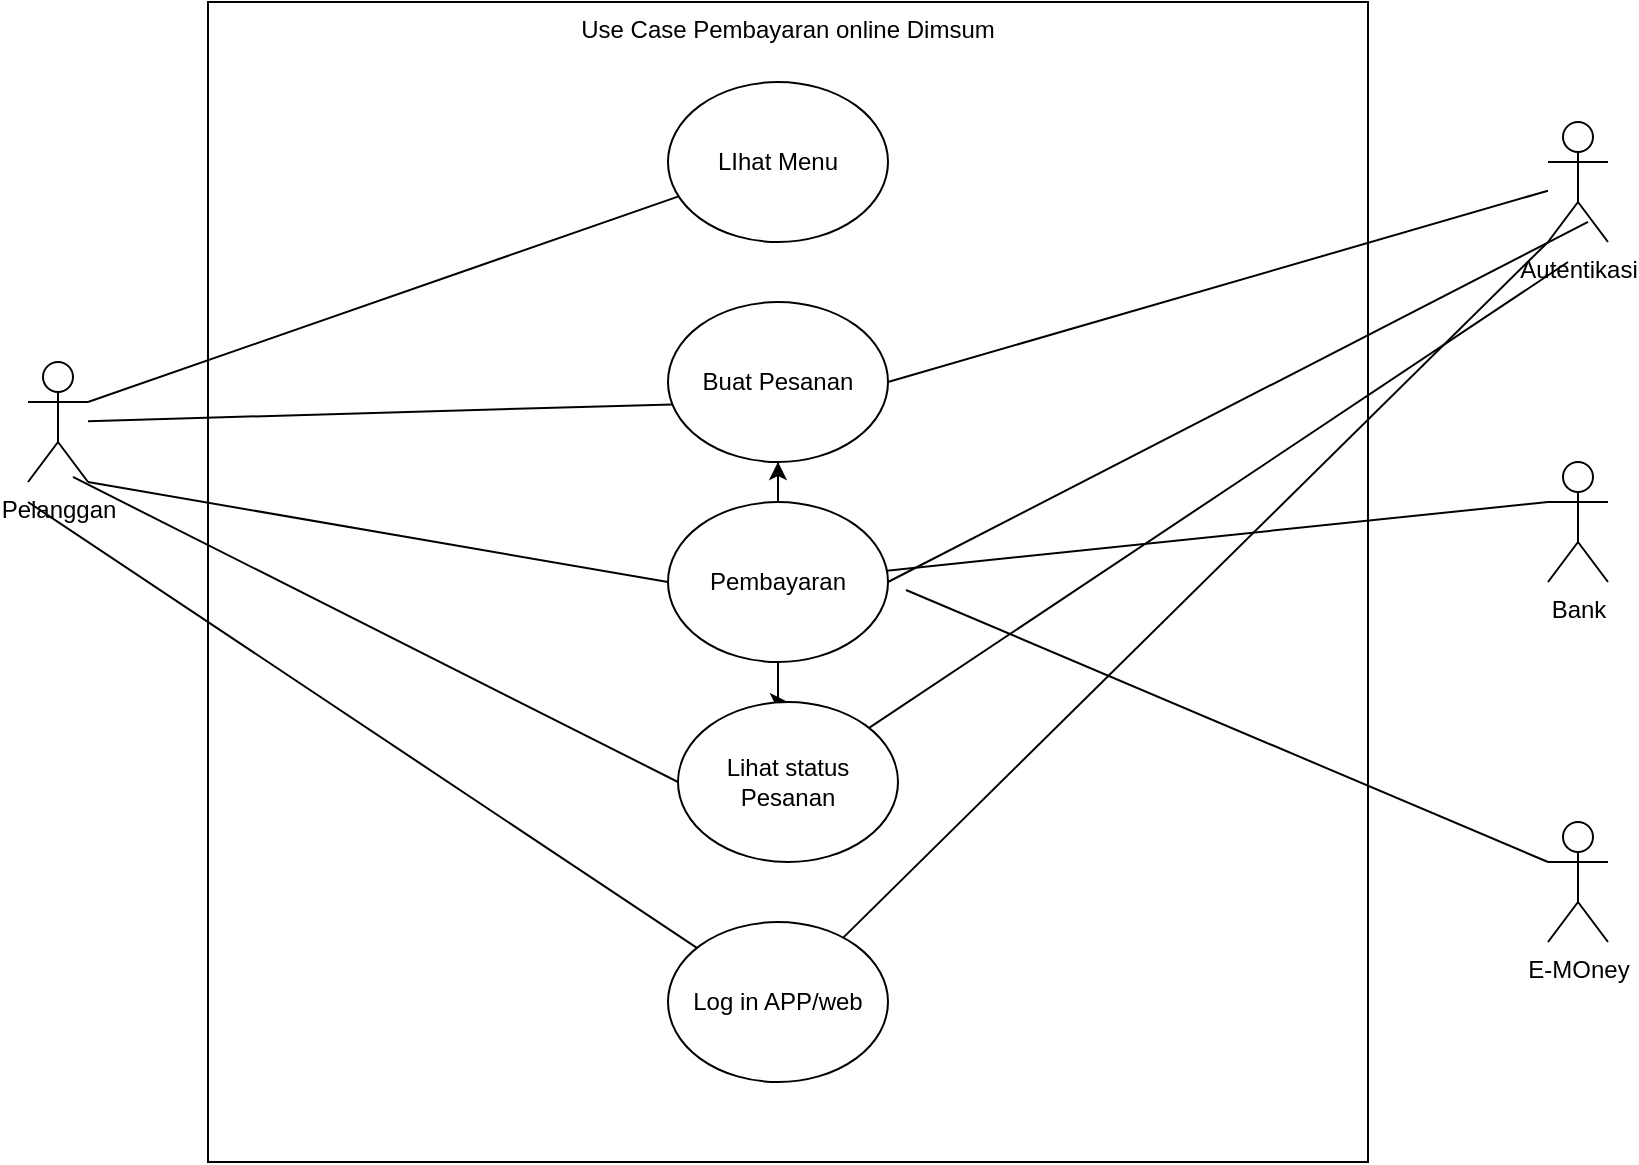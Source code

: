 <mxfile version="24.7.17">
  <diagram name="Page-1" id="BhRPHUS0l54udLJ2eQ2l">
    <mxGraphModel dx="934" dy="539" grid="1" gridSize="10" guides="1" tooltips="1" connect="1" arrows="1" fold="1" page="1" pageScale="1" pageWidth="850" pageHeight="1100" math="0" shadow="0">
      <root>
        <mxCell id="0" />
        <mxCell id="1" parent="0" />
        <mxCell id="IHSmPrDhmEadpVmLW_by-4" value="Pelanggan" style="shape=umlActor;verticalLabelPosition=bottom;verticalAlign=top;html=1;" vertex="1" parent="1">
          <mxGeometry x="140" y="260" width="30" height="60" as="geometry" />
        </mxCell>
        <mxCell id="IHSmPrDhmEadpVmLW_by-5" value="Autentikasi" style="shape=umlActor;verticalLabelPosition=bottom;verticalAlign=top;html=1;" vertex="1" parent="1">
          <mxGeometry x="900" y="140" width="30" height="60" as="geometry" />
        </mxCell>
        <mxCell id="IHSmPrDhmEadpVmLW_by-11" value="Use Case Pembayaran online Dimsum&lt;div&gt;&lt;br&gt;&lt;/div&gt;" style="whiteSpace=wrap;html=1;aspect=fixed;verticalAlign=top;" vertex="1" parent="1">
          <mxGeometry x="230" y="80" width="580" height="580" as="geometry" />
        </mxCell>
        <mxCell id="IHSmPrDhmEadpVmLW_by-12" value="LIhat Menu" style="ellipse;whiteSpace=wrap;html=1;" vertex="1" parent="1">
          <mxGeometry x="460" y="120" width="110" height="80" as="geometry" />
        </mxCell>
        <mxCell id="IHSmPrDhmEadpVmLW_by-13" value="Buat Pesanan" style="ellipse;whiteSpace=wrap;html=1;" vertex="1" parent="1">
          <mxGeometry x="460" y="230" width="110" height="80" as="geometry" />
        </mxCell>
        <mxCell id="IHSmPrDhmEadpVmLW_by-37" value="" style="edgeStyle=orthogonalEdgeStyle;rounded=0;orthogonalLoop=1;jettySize=auto;html=1;" edge="1" parent="1" source="IHSmPrDhmEadpVmLW_by-14" target="IHSmPrDhmEadpVmLW_by-13">
          <mxGeometry relative="1" as="geometry" />
        </mxCell>
        <mxCell id="IHSmPrDhmEadpVmLW_by-38" value="" style="edgeStyle=orthogonalEdgeStyle;rounded=0;orthogonalLoop=1;jettySize=auto;html=1;" edge="1" parent="1" source="IHSmPrDhmEadpVmLW_by-14" target="IHSmPrDhmEadpVmLW_by-15">
          <mxGeometry relative="1" as="geometry" />
        </mxCell>
        <mxCell id="IHSmPrDhmEadpVmLW_by-14" value="Pembayaran" style="ellipse;whiteSpace=wrap;html=1;" vertex="1" parent="1">
          <mxGeometry x="460" y="330" width="110" height="80" as="geometry" />
        </mxCell>
        <mxCell id="IHSmPrDhmEadpVmLW_by-15" value="Lihat status Pesanan" style="ellipse;whiteSpace=wrap;html=1;" vertex="1" parent="1">
          <mxGeometry x="465" y="430" width="110" height="80" as="geometry" />
        </mxCell>
        <mxCell id="IHSmPrDhmEadpVmLW_by-16" value="Bank" style="shape=umlActor;verticalLabelPosition=bottom;verticalAlign=top;html=1;" vertex="1" parent="1">
          <mxGeometry x="900" y="310" width="30" height="60" as="geometry" />
        </mxCell>
        <mxCell id="IHSmPrDhmEadpVmLW_by-18" value="E-MOney" style="shape=umlActor;verticalLabelPosition=bottom;verticalAlign=top;html=1;" vertex="1" parent="1">
          <mxGeometry x="900" y="490" width="30" height="60" as="geometry" />
        </mxCell>
        <mxCell id="IHSmPrDhmEadpVmLW_by-24" value="" style="endArrow=none;html=1;rounded=0;entryX=0.019;entryY=0.64;entryDx=0;entryDy=0;entryPerimeter=0;" edge="1" parent="1" source="IHSmPrDhmEadpVmLW_by-4" target="IHSmPrDhmEadpVmLW_by-13">
          <mxGeometry width="50" height="50" relative="1" as="geometry">
            <mxPoint x="310" y="260" as="sourcePoint" />
            <mxPoint x="360" y="210" as="targetPoint" />
          </mxGeometry>
        </mxCell>
        <mxCell id="IHSmPrDhmEadpVmLW_by-25" value="" style="endArrow=none;html=1;rounded=0;exitX=1;exitY=1;exitDx=0;exitDy=0;exitPerimeter=0;entryX=0;entryY=0.5;entryDx=0;entryDy=0;" edge="1" parent="1" source="IHSmPrDhmEadpVmLW_by-4" target="IHSmPrDhmEadpVmLW_by-14">
          <mxGeometry width="50" height="50" relative="1" as="geometry">
            <mxPoint x="320" y="270" as="sourcePoint" />
            <mxPoint x="370" y="220" as="targetPoint" />
          </mxGeometry>
        </mxCell>
        <mxCell id="IHSmPrDhmEadpVmLW_by-26" value="" style="endArrow=none;html=1;rounded=0;exitX=0.749;exitY=0.958;exitDx=0;exitDy=0;exitPerimeter=0;entryX=0;entryY=0.5;entryDx=0;entryDy=0;" edge="1" parent="1" source="IHSmPrDhmEadpVmLW_by-4" target="IHSmPrDhmEadpVmLW_by-15">
          <mxGeometry width="50" height="50" relative="1" as="geometry">
            <mxPoint x="330" y="280" as="sourcePoint" />
            <mxPoint x="380" y="230" as="targetPoint" />
          </mxGeometry>
        </mxCell>
        <mxCell id="IHSmPrDhmEadpVmLW_by-27" value="" style="endArrow=none;html=1;rounded=0;exitX=1;exitY=0.5;exitDx=0;exitDy=0;" edge="1" parent="1" source="IHSmPrDhmEadpVmLW_by-13" target="IHSmPrDhmEadpVmLW_by-5">
          <mxGeometry width="50" height="50" relative="1" as="geometry">
            <mxPoint x="340" y="290" as="sourcePoint" />
            <mxPoint x="390" y="240" as="targetPoint" />
          </mxGeometry>
        </mxCell>
        <mxCell id="IHSmPrDhmEadpVmLW_by-28" value="" style="endArrow=none;html=1;rounded=0;" edge="1" parent="1" target="IHSmPrDhmEadpVmLW_by-35">
          <mxGeometry width="50" height="50" relative="1" as="geometry">
            <mxPoint x="140" y="330" as="sourcePoint" />
            <mxPoint x="400" y="250" as="targetPoint" />
          </mxGeometry>
        </mxCell>
        <mxCell id="IHSmPrDhmEadpVmLW_by-29" value="" style="endArrow=none;html=1;rounded=0;entryX=0;entryY=0.333;entryDx=0;entryDy=0;entryPerimeter=0;" edge="1" parent="1" source="IHSmPrDhmEadpVmLW_by-14" target="IHSmPrDhmEadpVmLW_by-16">
          <mxGeometry width="50" height="50" relative="1" as="geometry">
            <mxPoint x="560" y="450" as="sourcePoint" />
            <mxPoint x="410" y="260" as="targetPoint" />
          </mxGeometry>
        </mxCell>
        <mxCell id="IHSmPrDhmEadpVmLW_by-30" value="" style="endArrow=none;html=1;rounded=0;" edge="1" parent="1" source="IHSmPrDhmEadpVmLW_by-15">
          <mxGeometry width="50" height="50" relative="1" as="geometry">
            <mxPoint x="370" y="320" as="sourcePoint" />
            <mxPoint x="910" y="210" as="targetPoint" />
          </mxGeometry>
        </mxCell>
        <mxCell id="IHSmPrDhmEadpVmLW_by-31" value="" style="endArrow=none;html=1;rounded=0;exitX=0.667;exitY=0.833;exitDx=0;exitDy=0;exitPerimeter=0;entryX=1;entryY=0.5;entryDx=0;entryDy=0;" edge="1" parent="1" source="IHSmPrDhmEadpVmLW_by-5" target="IHSmPrDhmEadpVmLW_by-14">
          <mxGeometry width="50" height="50" relative="1" as="geometry">
            <mxPoint x="380" y="330" as="sourcePoint" />
            <mxPoint x="430" y="280" as="targetPoint" />
          </mxGeometry>
        </mxCell>
        <mxCell id="IHSmPrDhmEadpVmLW_by-32" value="" style="endArrow=none;html=1;rounded=0;entryX=0;entryY=1;entryDx=0;entryDy=0;entryPerimeter=0;" edge="1" parent="1" source="IHSmPrDhmEadpVmLW_by-35" target="IHSmPrDhmEadpVmLW_by-5">
          <mxGeometry width="50" height="50" relative="1" as="geometry">
            <mxPoint x="390" y="340" as="sourcePoint" />
            <mxPoint x="440" y="290" as="targetPoint" />
          </mxGeometry>
        </mxCell>
        <mxCell id="IHSmPrDhmEadpVmLW_by-33" value="" style="endArrow=none;html=1;rounded=0;exitX=1;exitY=0.333;exitDx=0;exitDy=0;exitPerimeter=0;" edge="1" parent="1" source="IHSmPrDhmEadpVmLW_by-4" target="IHSmPrDhmEadpVmLW_by-12">
          <mxGeometry width="50" height="50" relative="1" as="geometry">
            <mxPoint x="400" y="350" as="sourcePoint" />
            <mxPoint x="450" y="300" as="targetPoint" />
          </mxGeometry>
        </mxCell>
        <mxCell id="IHSmPrDhmEadpVmLW_by-35" value="Log in APP/web" style="ellipse;whiteSpace=wrap;html=1;" vertex="1" parent="1">
          <mxGeometry x="460" y="540" width="110" height="80" as="geometry" />
        </mxCell>
        <mxCell id="IHSmPrDhmEadpVmLW_by-36" value="" style="endArrow=none;html=1;rounded=0;entryX=0;entryY=0.333;entryDx=0;entryDy=0;entryPerimeter=0;" edge="1" parent="1" target="IHSmPrDhmEadpVmLW_by-18">
          <mxGeometry width="50" height="50" relative="1" as="geometry">
            <mxPoint x="579" y="374" as="sourcePoint" />
            <mxPoint x="910" y="340" as="targetPoint" />
          </mxGeometry>
        </mxCell>
      </root>
    </mxGraphModel>
  </diagram>
</mxfile>
